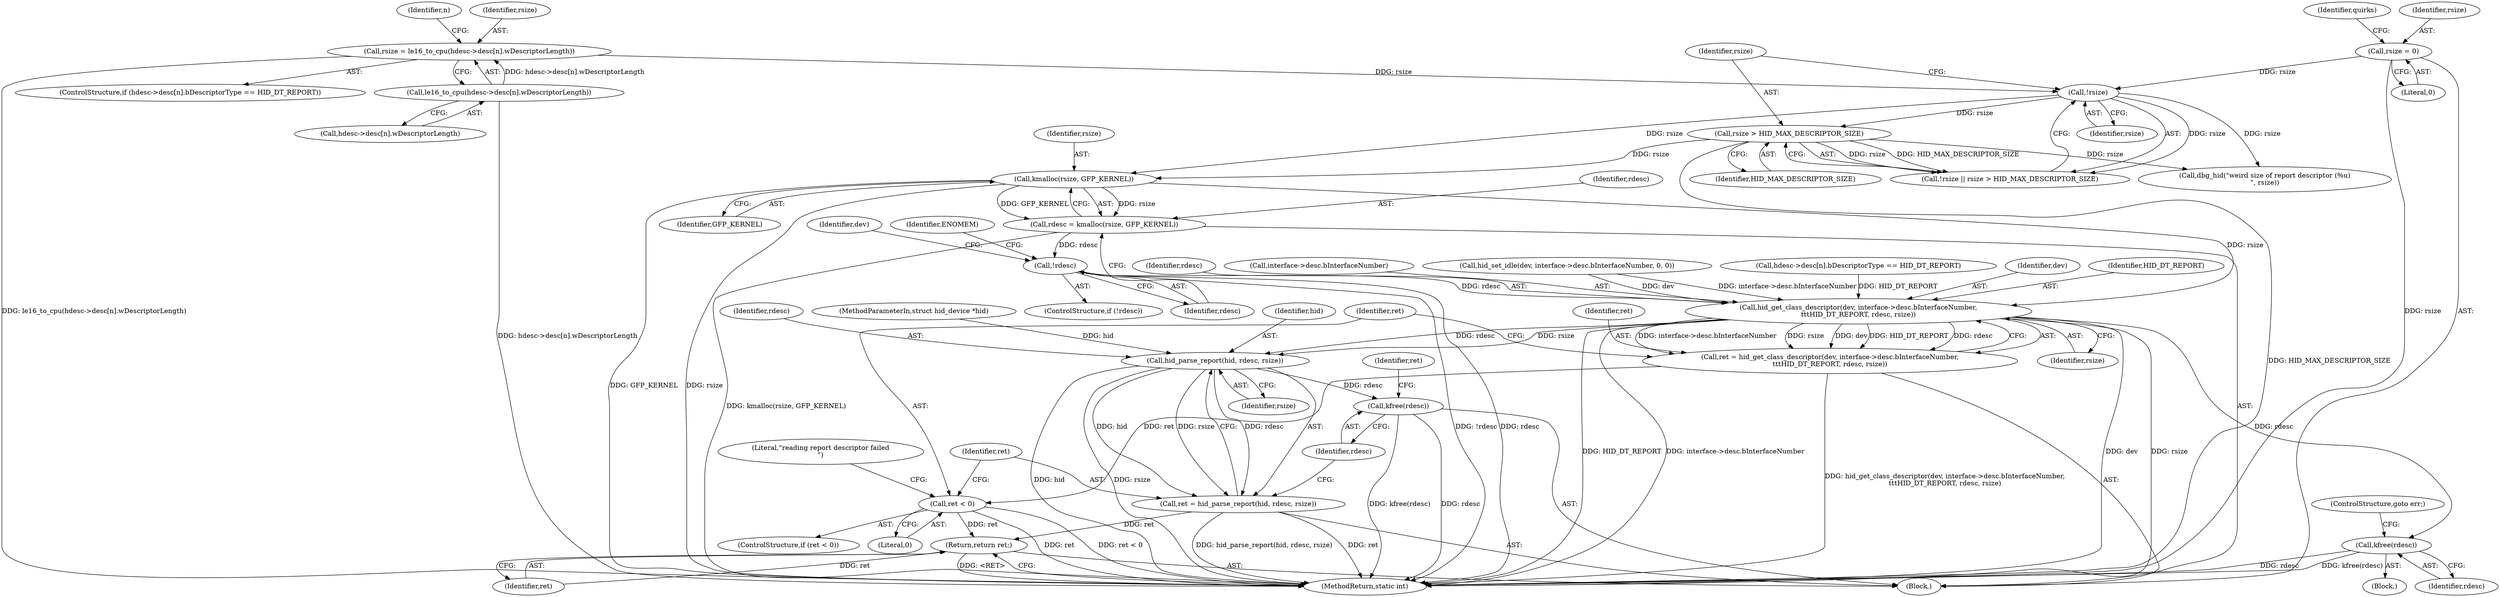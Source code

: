 digraph "0_linux_f043bfc98c193c284e2cd768fefabe18ac2fed9b@API" {
"1000305" [label="(Call,kmalloc(rsize, GFP_KERNEL))"];
"1000291" [label="(Call,!rsize)"];
"1000279" [label="(Call,rsize = le16_to_cpu(hdesc->desc[n].wDescriptorLength))"];
"1000281" [label="(Call,le16_to_cpu(hdesc->desc[n].wDescriptorLength))"];
"1000130" [label="(Call,rsize = 0)"];
"1000293" [label="(Call,rsize > HID_MAX_DESCRIPTOR_SIZE)"];
"1000303" [label="(Call,rdesc = kmalloc(rsize, GFP_KERNEL))"];
"1000309" [label="(Call,!rdesc)"];
"1000325" [label="(Call,hid_get_class_descriptor(dev, interface->desc.bInterfaceNumber,\n\t\t\tHID_DT_REPORT, rdesc, rsize))"];
"1000323" [label="(Call,ret = hid_get_class_descriptor(dev, interface->desc.bInterfaceNumber,\n\t\t\tHID_DT_REPORT, rdesc, rsize))"];
"1000336" [label="(Call,ret < 0)"];
"1000367" [label="(Return,return ret;)"];
"1000342" [label="(Call,kfree(rdesc))"];
"1000347" [label="(Call,hid_parse_report(hid, rdesc, rsize))"];
"1000345" [label="(Call,ret = hid_parse_report(hid, rdesc, rsize))"];
"1000351" [label="(Call,kfree(rdesc))"];
"1000268" [label="(Identifier,n)"];
"1000282" [label="(Call,hdesc->desc[n].wDescriptorLength)"];
"1000306" [label="(Identifier,rsize)"];
"1000368" [label="(Identifier,ret)"];
"1000269" [label="(ControlStructure,if (hdesc->desc[n].bDescriptorType == HID_DT_REPORT))"];
"1000336" [label="(Call,ret < 0)"];
"1000333" [label="(Identifier,rdesc)"];
"1000138" [label="(Identifier,quirks)"];
"1000280" [label="(Identifier,rsize)"];
"1000315" [label="(Identifier,dev)"];
"1000309" [label="(Call,!rdesc)"];
"1000351" [label="(Call,kfree(rdesc))"];
"1000369" [label="(MethodReturn,static int)"];
"1000325" [label="(Call,hid_get_class_descriptor(dev, interface->desc.bInterfaceNumber,\n\t\t\tHID_DT_REPORT, rdesc, rsize))"];
"1000294" [label="(Identifier,rsize)"];
"1000345" [label="(Call,ret = hid_parse_report(hid, rdesc, rsize))"];
"1000293" [label="(Call,rsize > HID_MAX_DESCRIPTOR_SIZE)"];
"1000342" [label="(Call,kfree(rdesc))"];
"1000327" [label="(Call,interface->desc.bInterfaceNumber)"];
"1000367" [label="(Return,return ret;)"];
"1000346" [label="(Identifier,ret)"];
"1000307" [label="(Identifier,GFP_KERNEL)"];
"1000270" [label="(Call,hdesc->desc[n].bDescriptorType == HID_DT_REPORT)"];
"1000323" [label="(Call,ret = hid_get_class_descriptor(dev, interface->desc.bInterfaceNumber,\n\t\t\tHID_DT_REPORT, rdesc, rsize))"];
"1000354" [label="(Identifier,ret)"];
"1000313" [label="(Identifier,ENOMEM)"];
"1000308" [label="(ControlStructure,if (!rdesc))"];
"1000324" [label="(Identifier,ret)"];
"1000348" [label="(Identifier,hid)"];
"1000334" [label="(Identifier,rsize)"];
"1000131" [label="(Identifier,rsize)"];
"1000305" [label="(Call,kmalloc(rsize, GFP_KERNEL))"];
"1000281" [label="(Call,le16_to_cpu(hdesc->desc[n].wDescriptorLength))"];
"1000295" [label="(Identifier,HID_MAX_DESCRIPTOR_SIZE)"];
"1000337" [label="(Identifier,ret)"];
"1000335" [label="(ControlStructure,if (ret < 0))"];
"1000290" [label="(Call,!rsize || rsize > HID_MAX_DESCRIPTOR_SIZE)"];
"1000326" [label="(Identifier,dev)"];
"1000352" [label="(Identifier,rdesc)"];
"1000132" [label="(Literal,0)"];
"1000292" [label="(Identifier,rsize)"];
"1000291" [label="(Call,!rsize)"];
"1000341" [label="(Literal,\"reading report descriptor failed\n\")"];
"1000310" [label="(Identifier,rdesc)"];
"1000332" [label="(Identifier,HID_DT_REPORT)"];
"1000343" [label="(Identifier,rdesc)"];
"1000303" [label="(Call,rdesc = kmalloc(rsize, GFP_KERNEL))"];
"1000304" [label="(Identifier,rdesc)"];
"1000350" [label="(Identifier,rsize)"];
"1000338" [label="(Literal,0)"];
"1000347" [label="(Call,hid_parse_report(hid, rdesc, rsize))"];
"1000349" [label="(Identifier,rdesc)"];
"1000103" [label="(Block,)"];
"1000130" [label="(Call,rsize = 0)"];
"1000297" [label="(Call,dbg_hid(\"weird size of report descriptor (%u)\n\", rsize))"];
"1000279" [label="(Call,rsize = le16_to_cpu(hdesc->desc[n].wDescriptorLength))"];
"1000102" [label="(MethodParameterIn,struct hid_device *hid)"];
"1000314" [label="(Call,hid_set_idle(dev, interface->desc.bInterfaceNumber, 0, 0))"];
"1000344" [label="(ControlStructure,goto err;)"];
"1000339" [label="(Block,)"];
"1000305" -> "1000303"  [label="AST: "];
"1000305" -> "1000307"  [label="CFG: "];
"1000306" -> "1000305"  [label="AST: "];
"1000307" -> "1000305"  [label="AST: "];
"1000303" -> "1000305"  [label="CFG: "];
"1000305" -> "1000369"  [label="DDG: GFP_KERNEL"];
"1000305" -> "1000369"  [label="DDG: rsize"];
"1000305" -> "1000303"  [label="DDG: rsize"];
"1000305" -> "1000303"  [label="DDG: GFP_KERNEL"];
"1000291" -> "1000305"  [label="DDG: rsize"];
"1000293" -> "1000305"  [label="DDG: rsize"];
"1000305" -> "1000325"  [label="DDG: rsize"];
"1000291" -> "1000290"  [label="AST: "];
"1000291" -> "1000292"  [label="CFG: "];
"1000292" -> "1000291"  [label="AST: "];
"1000294" -> "1000291"  [label="CFG: "];
"1000290" -> "1000291"  [label="CFG: "];
"1000291" -> "1000290"  [label="DDG: rsize"];
"1000279" -> "1000291"  [label="DDG: rsize"];
"1000130" -> "1000291"  [label="DDG: rsize"];
"1000291" -> "1000293"  [label="DDG: rsize"];
"1000291" -> "1000297"  [label="DDG: rsize"];
"1000279" -> "1000269"  [label="AST: "];
"1000279" -> "1000281"  [label="CFG: "];
"1000280" -> "1000279"  [label="AST: "];
"1000281" -> "1000279"  [label="AST: "];
"1000268" -> "1000279"  [label="CFG: "];
"1000279" -> "1000369"  [label="DDG: le16_to_cpu(hdesc->desc[n].wDescriptorLength)"];
"1000281" -> "1000279"  [label="DDG: hdesc->desc[n].wDescriptorLength"];
"1000281" -> "1000282"  [label="CFG: "];
"1000282" -> "1000281"  [label="AST: "];
"1000281" -> "1000369"  [label="DDG: hdesc->desc[n].wDescriptorLength"];
"1000130" -> "1000103"  [label="AST: "];
"1000130" -> "1000132"  [label="CFG: "];
"1000131" -> "1000130"  [label="AST: "];
"1000132" -> "1000130"  [label="AST: "];
"1000138" -> "1000130"  [label="CFG: "];
"1000130" -> "1000369"  [label="DDG: rsize"];
"1000293" -> "1000290"  [label="AST: "];
"1000293" -> "1000295"  [label="CFG: "];
"1000294" -> "1000293"  [label="AST: "];
"1000295" -> "1000293"  [label="AST: "];
"1000290" -> "1000293"  [label="CFG: "];
"1000293" -> "1000369"  [label="DDG: HID_MAX_DESCRIPTOR_SIZE"];
"1000293" -> "1000290"  [label="DDG: rsize"];
"1000293" -> "1000290"  [label="DDG: HID_MAX_DESCRIPTOR_SIZE"];
"1000293" -> "1000297"  [label="DDG: rsize"];
"1000303" -> "1000103"  [label="AST: "];
"1000304" -> "1000303"  [label="AST: "];
"1000310" -> "1000303"  [label="CFG: "];
"1000303" -> "1000369"  [label="DDG: kmalloc(rsize, GFP_KERNEL)"];
"1000303" -> "1000309"  [label="DDG: rdesc"];
"1000309" -> "1000308"  [label="AST: "];
"1000309" -> "1000310"  [label="CFG: "];
"1000310" -> "1000309"  [label="AST: "];
"1000313" -> "1000309"  [label="CFG: "];
"1000315" -> "1000309"  [label="CFG: "];
"1000309" -> "1000369"  [label="DDG: rdesc"];
"1000309" -> "1000369"  [label="DDG: !rdesc"];
"1000309" -> "1000325"  [label="DDG: rdesc"];
"1000325" -> "1000323"  [label="AST: "];
"1000325" -> "1000334"  [label="CFG: "];
"1000326" -> "1000325"  [label="AST: "];
"1000327" -> "1000325"  [label="AST: "];
"1000332" -> "1000325"  [label="AST: "];
"1000333" -> "1000325"  [label="AST: "];
"1000334" -> "1000325"  [label="AST: "];
"1000323" -> "1000325"  [label="CFG: "];
"1000325" -> "1000369"  [label="DDG: dev"];
"1000325" -> "1000369"  [label="DDG: rsize"];
"1000325" -> "1000369"  [label="DDG: HID_DT_REPORT"];
"1000325" -> "1000369"  [label="DDG: interface->desc.bInterfaceNumber"];
"1000325" -> "1000323"  [label="DDG: interface->desc.bInterfaceNumber"];
"1000325" -> "1000323"  [label="DDG: rsize"];
"1000325" -> "1000323"  [label="DDG: dev"];
"1000325" -> "1000323"  [label="DDG: HID_DT_REPORT"];
"1000325" -> "1000323"  [label="DDG: rdesc"];
"1000314" -> "1000325"  [label="DDG: dev"];
"1000314" -> "1000325"  [label="DDG: interface->desc.bInterfaceNumber"];
"1000270" -> "1000325"  [label="DDG: HID_DT_REPORT"];
"1000325" -> "1000342"  [label="DDG: rdesc"];
"1000325" -> "1000347"  [label="DDG: rdesc"];
"1000325" -> "1000347"  [label="DDG: rsize"];
"1000323" -> "1000103"  [label="AST: "];
"1000324" -> "1000323"  [label="AST: "];
"1000337" -> "1000323"  [label="CFG: "];
"1000323" -> "1000369"  [label="DDG: hid_get_class_descriptor(dev, interface->desc.bInterfaceNumber,\n\t\t\tHID_DT_REPORT, rdesc, rsize)"];
"1000323" -> "1000336"  [label="DDG: ret"];
"1000336" -> "1000335"  [label="AST: "];
"1000336" -> "1000338"  [label="CFG: "];
"1000337" -> "1000336"  [label="AST: "];
"1000338" -> "1000336"  [label="AST: "];
"1000341" -> "1000336"  [label="CFG: "];
"1000346" -> "1000336"  [label="CFG: "];
"1000336" -> "1000369"  [label="DDG: ret < 0"];
"1000336" -> "1000369"  [label="DDG: ret"];
"1000336" -> "1000367"  [label="DDG: ret"];
"1000367" -> "1000103"  [label="AST: "];
"1000367" -> "1000368"  [label="CFG: "];
"1000368" -> "1000367"  [label="AST: "];
"1000369" -> "1000367"  [label="CFG: "];
"1000367" -> "1000369"  [label="DDG: <RET>"];
"1000368" -> "1000367"  [label="DDG: ret"];
"1000345" -> "1000367"  [label="DDG: ret"];
"1000342" -> "1000339"  [label="AST: "];
"1000342" -> "1000343"  [label="CFG: "];
"1000343" -> "1000342"  [label="AST: "];
"1000344" -> "1000342"  [label="CFG: "];
"1000342" -> "1000369"  [label="DDG: rdesc"];
"1000342" -> "1000369"  [label="DDG: kfree(rdesc)"];
"1000347" -> "1000345"  [label="AST: "];
"1000347" -> "1000350"  [label="CFG: "];
"1000348" -> "1000347"  [label="AST: "];
"1000349" -> "1000347"  [label="AST: "];
"1000350" -> "1000347"  [label="AST: "];
"1000345" -> "1000347"  [label="CFG: "];
"1000347" -> "1000369"  [label="DDG: hid"];
"1000347" -> "1000369"  [label="DDG: rsize"];
"1000347" -> "1000345"  [label="DDG: hid"];
"1000347" -> "1000345"  [label="DDG: rdesc"];
"1000347" -> "1000345"  [label="DDG: rsize"];
"1000102" -> "1000347"  [label="DDG: hid"];
"1000347" -> "1000351"  [label="DDG: rdesc"];
"1000345" -> "1000103"  [label="AST: "];
"1000346" -> "1000345"  [label="AST: "];
"1000352" -> "1000345"  [label="CFG: "];
"1000345" -> "1000369"  [label="DDG: hid_parse_report(hid, rdesc, rsize)"];
"1000345" -> "1000369"  [label="DDG: ret"];
"1000351" -> "1000103"  [label="AST: "];
"1000351" -> "1000352"  [label="CFG: "];
"1000352" -> "1000351"  [label="AST: "];
"1000354" -> "1000351"  [label="CFG: "];
"1000351" -> "1000369"  [label="DDG: kfree(rdesc)"];
"1000351" -> "1000369"  [label="DDG: rdesc"];
}
